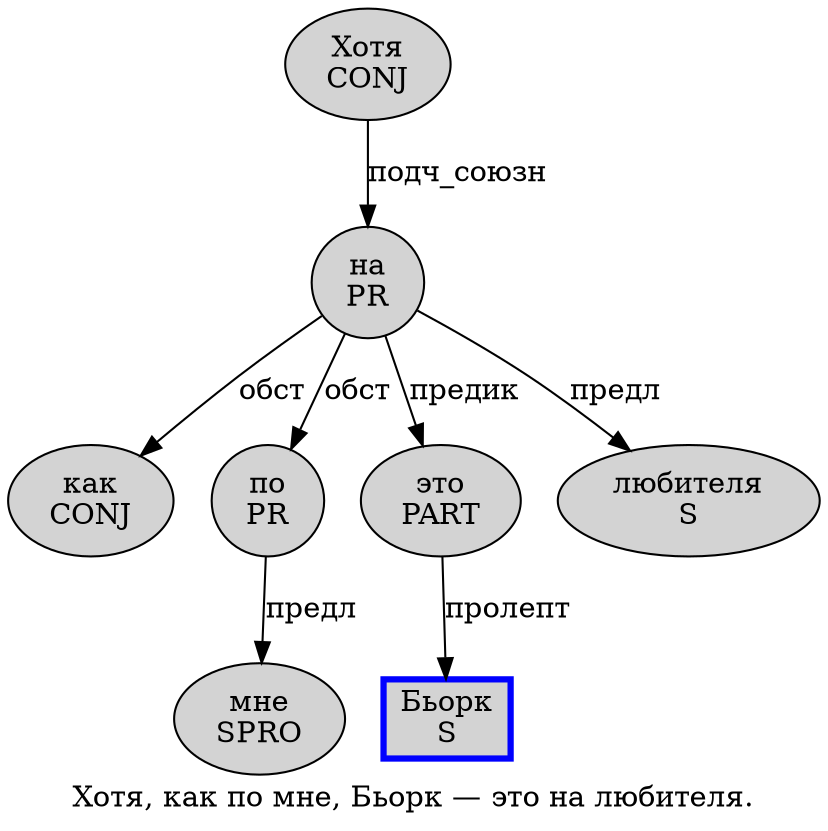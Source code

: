 digraph SENTENCE_1247 {
	graph [label="Хотя, как по мне, Бьорк — это на любителя."]
	node [style=filled]
		0 [label="Хотя
CONJ" color="" fillcolor=lightgray penwidth=1 shape=ellipse]
		2 [label="как
CONJ" color="" fillcolor=lightgray penwidth=1 shape=ellipse]
		3 [label="по
PR" color="" fillcolor=lightgray penwidth=1 shape=ellipse]
		4 [label="мне
SPRO" color="" fillcolor=lightgray penwidth=1 shape=ellipse]
		6 [label="Бьорк
S" color=blue fillcolor=lightgray penwidth=3 shape=box]
		8 [label="это
PART" color="" fillcolor=lightgray penwidth=1 shape=ellipse]
		9 [label="на
PR" color="" fillcolor=lightgray penwidth=1 shape=ellipse]
		10 [label="любителя
S" color="" fillcolor=lightgray penwidth=1 shape=ellipse]
			8 -> 6 [label="пролепт"]
			3 -> 4 [label="предл"]
			0 -> 9 [label="подч_союзн"]
			9 -> 2 [label="обст"]
			9 -> 3 [label="обст"]
			9 -> 8 [label="предик"]
			9 -> 10 [label="предл"]
}